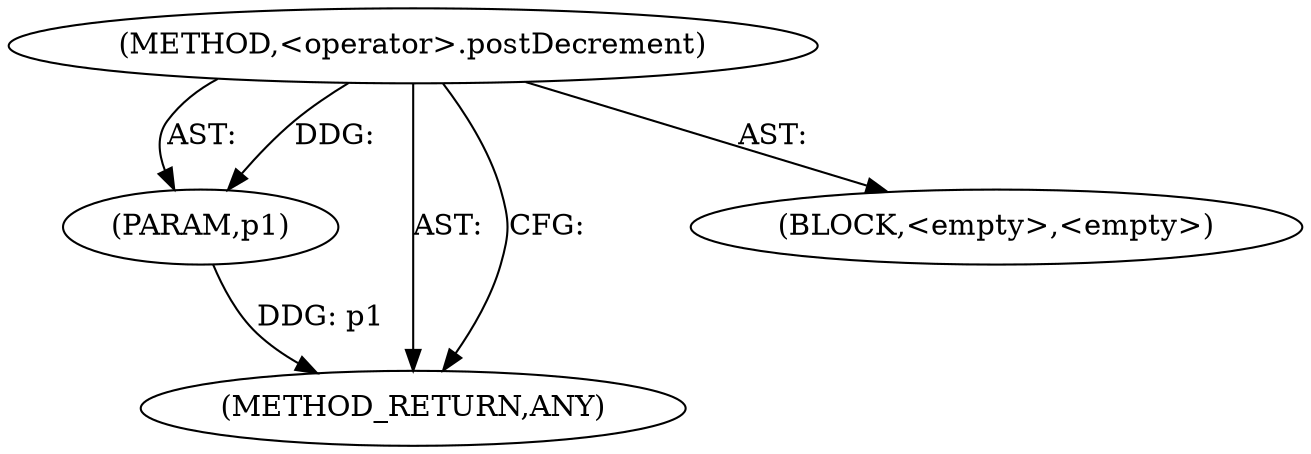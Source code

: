 digraph "&lt;operator&gt;.postDecrement" {  
"100084" [label = <(METHOD,&lt;operator&gt;.postDecrement)> ]
"100085" [label = <(PARAM,p1)> ]
"100086" [label = <(METHOD_RETURN,ANY)> ]
"100087" [label = <(BLOCK,&lt;empty&gt;,&lt;empty&gt;)> ]
  "100084" -> "100086"  [ label = "AST: "] 
  "100084" -> "100085"  [ label = "AST: "] 
  "100084" -> "100087"  [ label = "AST: "] 
  "100084" -> "100086"  [ label = "CFG: "] 
  "100085" -> "100086"  [ label = "DDG: p1"] 
  "100084" -> "100085"  [ label = "DDG: "] 
}
